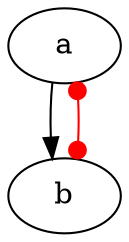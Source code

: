 digraph {
  "a";
  "b";
a -> b
a -> b["color"="red", "dir"="both", "arrowtail"="dot", "arrowhead"="dot"]

}
